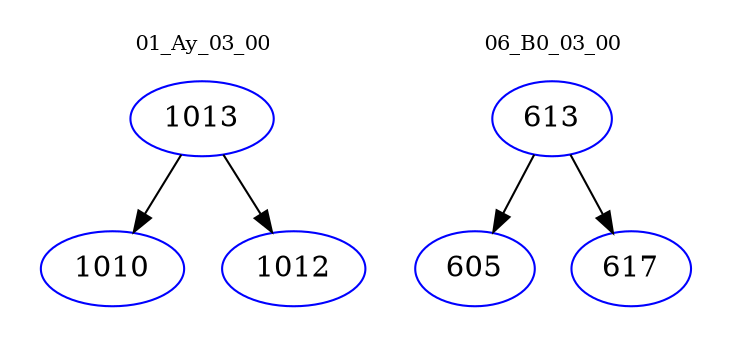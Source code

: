 digraph{
subgraph cluster_0 {
color = white
label = "01_Ay_03_00";
fontsize=10;
T0_1013 [label="1013", color="blue"]
T0_1013 -> T0_1010 [color="black"]
T0_1010 [label="1010", color="blue"]
T0_1013 -> T0_1012 [color="black"]
T0_1012 [label="1012", color="blue"]
}
subgraph cluster_1 {
color = white
label = "06_B0_03_00";
fontsize=10;
T1_613 [label="613", color="blue"]
T1_613 -> T1_605 [color="black"]
T1_605 [label="605", color="blue"]
T1_613 -> T1_617 [color="black"]
T1_617 [label="617", color="blue"]
}
}
